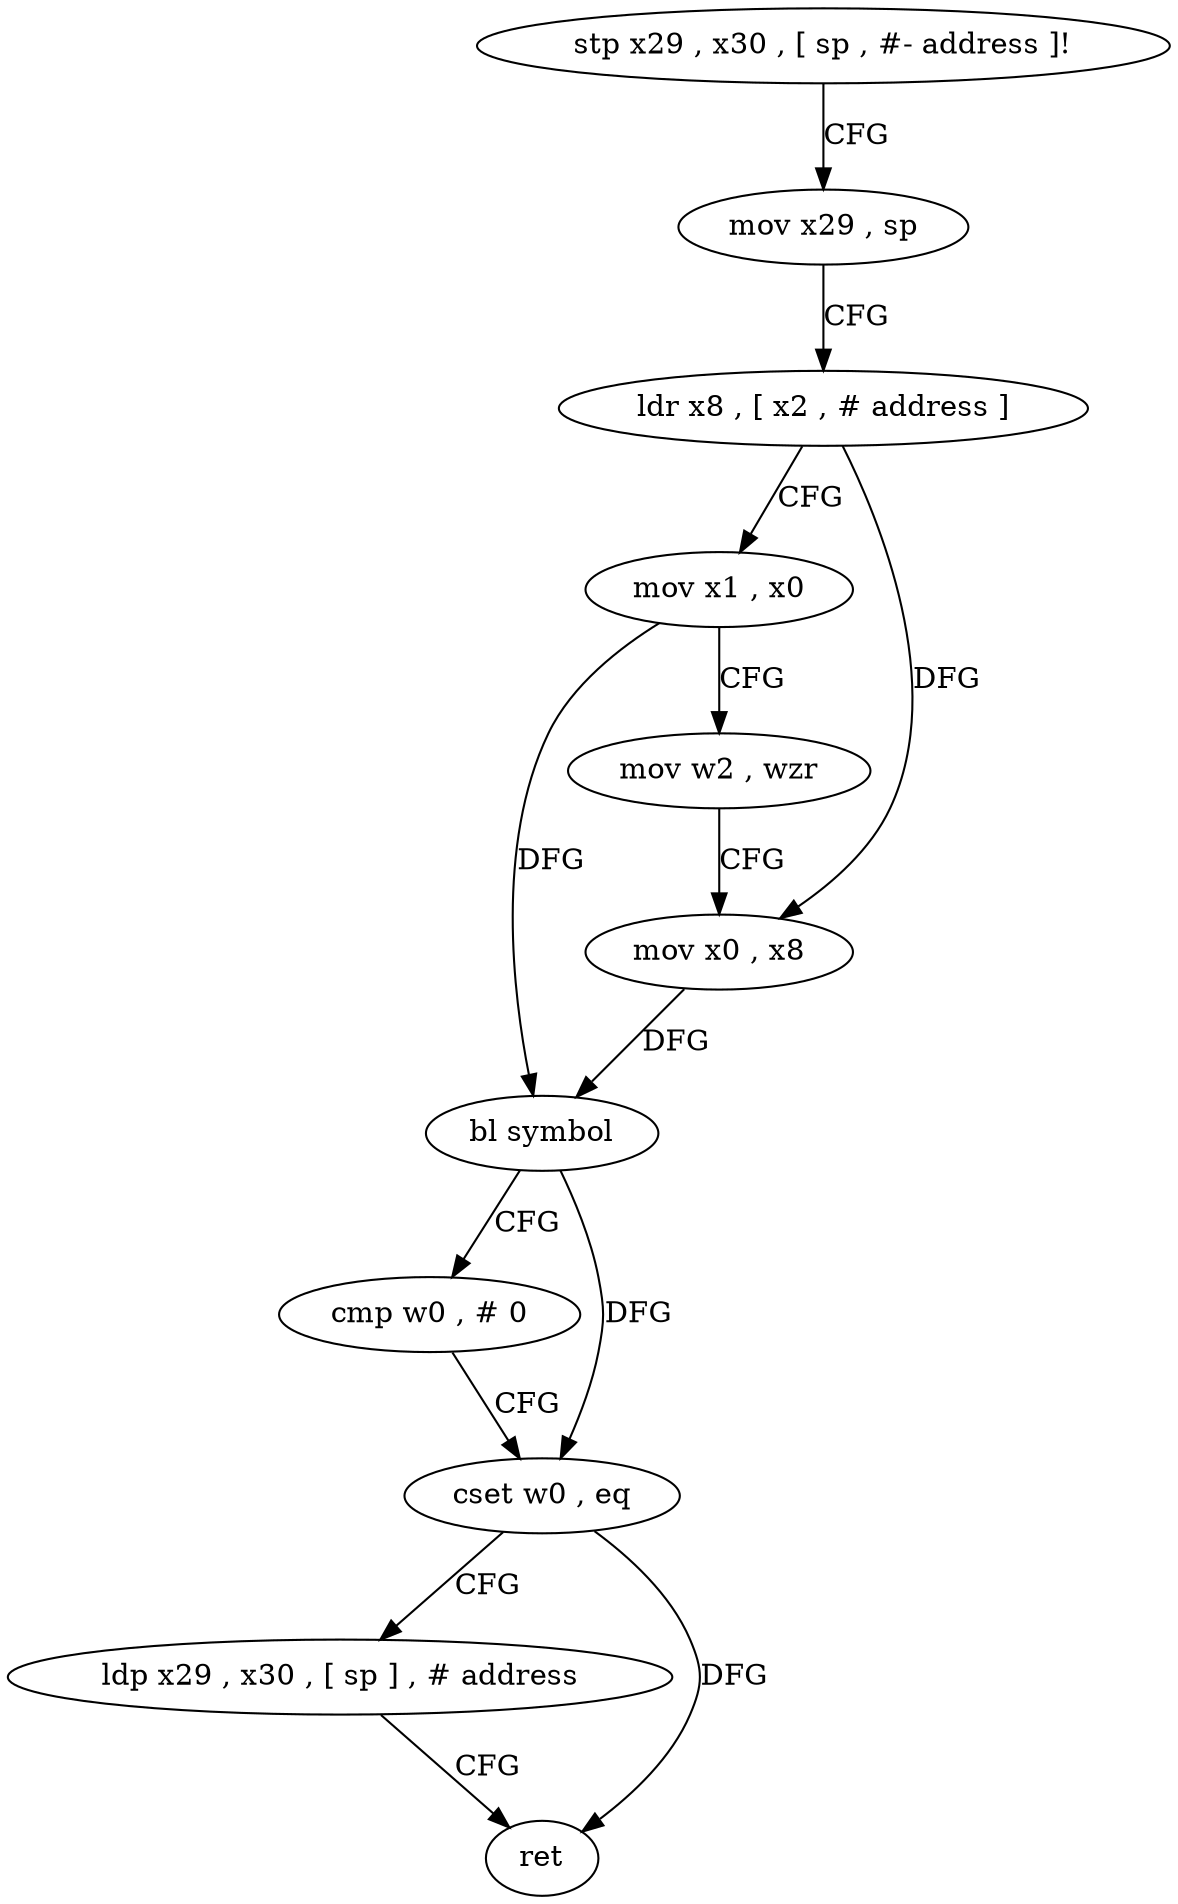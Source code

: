 digraph "func" {
"4215524" [label = "stp x29 , x30 , [ sp , #- address ]!" ]
"4215528" [label = "mov x29 , sp" ]
"4215532" [label = "ldr x8 , [ x2 , # address ]" ]
"4215536" [label = "mov x1 , x0" ]
"4215540" [label = "mov w2 , wzr" ]
"4215544" [label = "mov x0 , x8" ]
"4215548" [label = "bl symbol" ]
"4215552" [label = "cmp w0 , # 0" ]
"4215556" [label = "cset w0 , eq" ]
"4215560" [label = "ldp x29 , x30 , [ sp ] , # address" ]
"4215564" [label = "ret" ]
"4215524" -> "4215528" [ label = "CFG" ]
"4215528" -> "4215532" [ label = "CFG" ]
"4215532" -> "4215536" [ label = "CFG" ]
"4215532" -> "4215544" [ label = "DFG" ]
"4215536" -> "4215540" [ label = "CFG" ]
"4215536" -> "4215548" [ label = "DFG" ]
"4215540" -> "4215544" [ label = "CFG" ]
"4215544" -> "4215548" [ label = "DFG" ]
"4215548" -> "4215552" [ label = "CFG" ]
"4215548" -> "4215556" [ label = "DFG" ]
"4215552" -> "4215556" [ label = "CFG" ]
"4215556" -> "4215560" [ label = "CFG" ]
"4215556" -> "4215564" [ label = "DFG" ]
"4215560" -> "4215564" [ label = "CFG" ]
}
